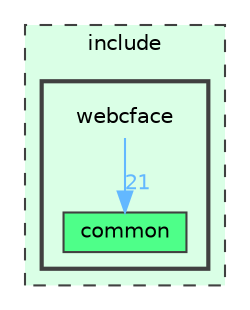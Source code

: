 digraph "include/webcface"
{
 // LATEX_PDF_SIZE
  bgcolor="transparent";
  edge [fontname=Helvetica,fontsize=10,labelfontname=Helvetica,labelfontsize=10];
  node [fontname=Helvetica,fontsize=10,shape=box,height=0.2,width=0.4];
  compound=true
  subgraph clusterdir_d44c64559bbebec7f509842c48db8b23 {
    graph [ bgcolor="#daffe6", pencolor="grey25", label="include", fontname=Helvetica,fontsize=10 style="filled,dashed", URL="dir_d44c64559bbebec7f509842c48db8b23.html",tooltip=""]
  subgraph clusterdir_e6fac88a17509a9ad709623cf2c100d8 {
    graph [ bgcolor="#daffe6", pencolor="grey25", label="", fontname=Helvetica,fontsize=10 style="filled,bold", URL="dir_e6fac88a17509a9ad709623cf2c100d8.html",tooltip=""]
    dir_e6fac88a17509a9ad709623cf2c100d8 [shape=plaintext, label="webcface"];
  dir_502efb1c08dde917a621a833db2b93e2 [label="common", fillcolor="#4eff89", color="grey25", style="filled", URL="dir_502efb1c08dde917a621a833db2b93e2.html",tooltip=""];
  }
  }
  dir_e6fac88a17509a9ad709623cf2c100d8->dir_502efb1c08dde917a621a833db2b93e2 [headlabel="21", labeldistance=1.5 headhref="dir_000005_000001.html" href="dir_000005_000001.html" color="steelblue1" fontcolor="steelblue1"];
}
